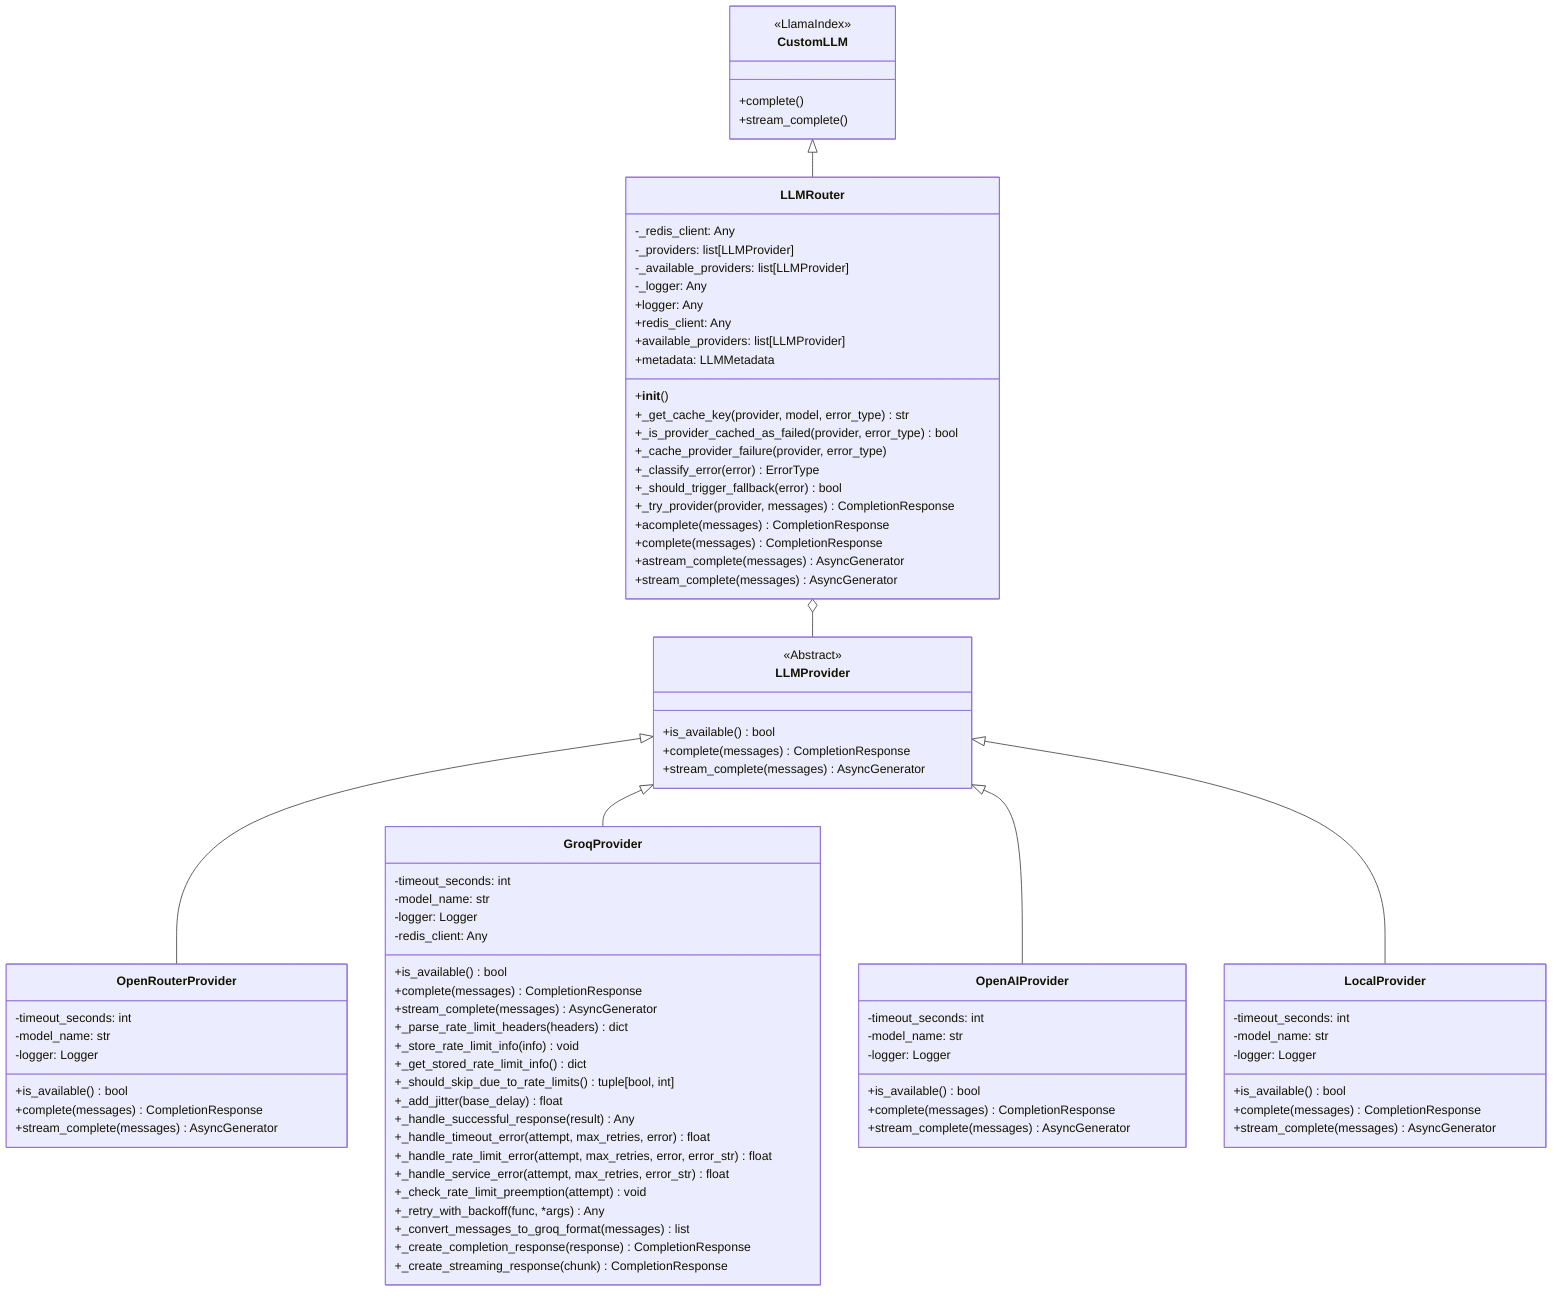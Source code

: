 classDiagram
    class CustomLLM {
        <<LlamaIndex>>
        +complete()
        +stream_complete()
    }
    
    class LLMProvider {
        <<Abstract>>
        +is_available() bool
        +complete(messages) CompletionResponse
        +stream_complete(messages) AsyncGenerator
    }
    
    class OpenRouterProvider {
        -timeout_seconds: int
        -model_name: str
        -logger: Logger
        +is_available() bool
        +complete(messages) CompletionResponse
        +stream_complete(messages) AsyncGenerator
    }
    
    class GroqProvider {
        -timeout_seconds: int
        -model_name: str
        -logger: Logger
        -redis_client: Any
        +is_available() bool
        +complete(messages) CompletionResponse
        +stream_complete(messages) AsyncGenerator
        +_parse_rate_limit_headers(headers) dict
        +_store_rate_limit_info(info) void
        +_get_stored_rate_limit_info() dict
        +_should_skip_due_to_rate_limits() tuple[bool, int]
        +_add_jitter(base_delay) float
        +_handle_successful_response(result) Any
        +_handle_timeout_error(attempt, max_retries, error) float
        +_handle_rate_limit_error(attempt, max_retries, error, error_str) float
        +_handle_service_error(attempt, max_retries, error_str) float
        +_check_rate_limit_preemption(attempt) void
        +_retry_with_backoff(func, *args) Any
        +_convert_messages_to_groq_format(messages) list
        +_create_completion_response(response) CompletionResponse
        +_create_streaming_response(chunk) CompletionResponse
    }
    
    class OpenAIProvider {
        -timeout_seconds: int
        -model_name: str
        -logger: Logger
        +is_available() bool
        +complete(messages) CompletionResponse
        +stream_complete(messages) AsyncGenerator
    }
    
    class LocalProvider {
        -timeout_seconds: int
        -model_name: str
        -logger: Logger
        +is_available() bool
        +complete(messages) CompletionResponse
        +stream_complete(messages) AsyncGenerator
    }
    
    class LLMRouter {
        -_redis_client: Any
        -_providers: list[LLMProvider]
        -_available_providers: list[LLMProvider]
        -_logger: Any
        +logger: Any
        +__init__()
        +redis_client: Any
        +available_providers: list[LLMProvider]
        +metadata: LLMMetadata
        +_get_cache_key(provider, model, error_type) str
        +_is_provider_cached_as_failed(provider, error_type) bool
        +_cache_provider_failure(provider, error_type)
        +_classify_error(error) ErrorType
        +_should_trigger_fallback(error) bool
        +_try_provider(provider, messages) CompletionResponse
        +acomplete(messages) CompletionResponse
        +complete(messages) CompletionResponse
        +astream_complete(messages) AsyncGenerator
        +stream_complete(messages) AsyncGenerator
    }
    
    CustomLLM <|-- LLMRouter
    LLMProvider <|-- OpenRouterProvider
    LLMProvider <|-- GroqProvider
    LLMProvider <|-- OpenAIProvider
    LLMProvider <|-- LocalProvider
    LLMRouter o-- LLMProvider